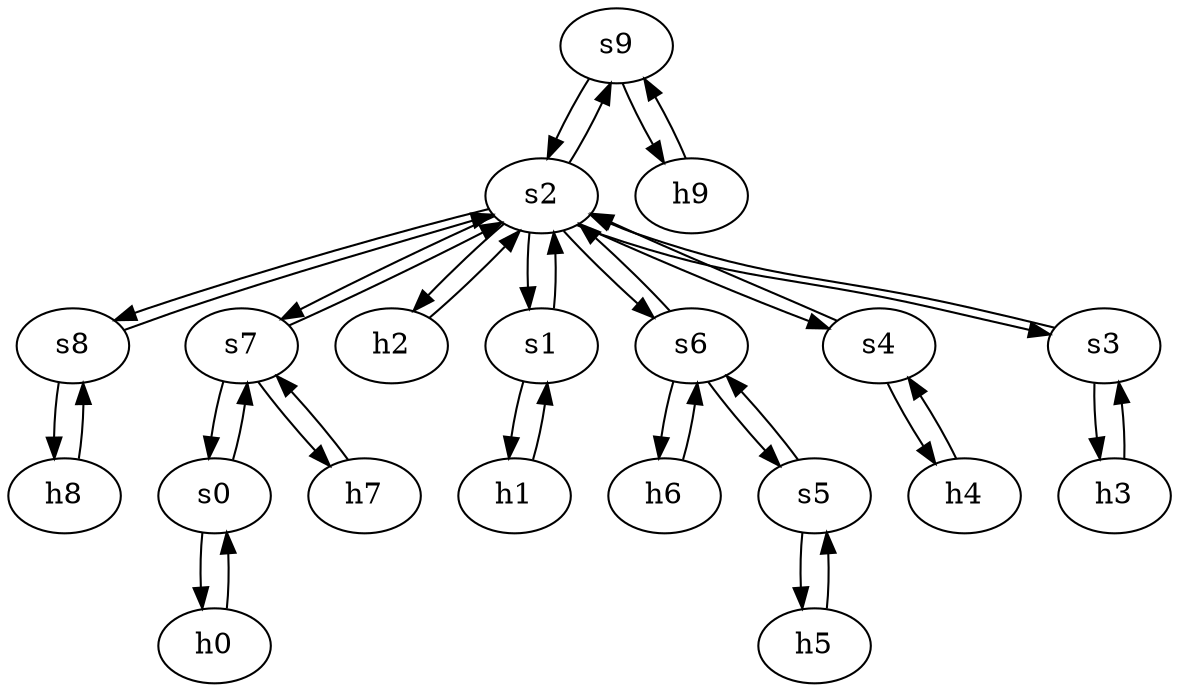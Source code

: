 strict digraph AI3 {
	s9	 [id=9,
		type=switch];
	s2	 [id=2,
		type=switch];
	s9 -> s2	 [capacity="1Gbps",
		cost=1,
		dst_port=8,
		src_port=2];
	h9	 [ip="111.0.9.9",
		mac="00:00:00:00:9:9",
		type=host];
	s9 -> h9	 [capacity="1Gbps",
		cost=1,
		dst_port=1,
		src_port=1];
	h8	 [ip="111.0.8.8",
		mac="00:00:00:00:8:8",
		type=host];
	s8	 [id=8,
		type=switch];
	h8 -> s8	 [capacity="1Gbps",
		cost=1,
		dst_port=1,
		src_port=1];
	s0	 [id=0,
		type=switch];
	s7	 [id=7,
		type=switch];
	s0 -> s7	 [capacity="1Gbps",
		cost=1,
		dst_port=2,
		src_port=2];
	h0	 [ip="111.0.0.0",
		mac="00:00:00:00:0:0",
		type=host];
	s0 -> h0	 [capacity="1Gbps",
		cost=1,
		dst_port=1,
		src_port=1];
	h7	 [ip="111.0.7.7",
		mac="00:00:00:00:7:7",
		type=host];
	h7 -> s7	 [capacity="1Gbps",
		cost=1,
		dst_port=1,
		src_port=1];
	s7 -> s0	 [capacity="1Gbps",
		cost=1,
		dst_port=2,
		src_port=2];
	s7 -> s2	 [capacity="1Gbps",
		cost=1,
		dst_port=6,
		src_port=3];
	s7 -> h7	 [capacity="1Gbps",
		cost=1,
		dst_port=1,
		src_port=1];
	h2	 [ip="111.0.2.2",
		mac="00:00:00:00:2:2",
		type=host];
	h2 -> s2	 [capacity="1Gbps",
		cost=1,
		dst_port=1,
		src_port=1];
	s1	 [id=1,
		type=switch];
	s2 -> s1	 [capacity="1Gbps",
		cost=1,
		dst_port=2,
		src_port=2];
	s6	 [id=6,
		type=switch];
	s2 -> s6	 [capacity="1Gbps",
		cost=1,
		dst_port=2,
		src_port=5];
	s2 -> s7	 [capacity="1Gbps",
		cost=1,
		dst_port=3,
		src_port=6];
	s4	 [id=4,
		type=switch];
	s2 -> s4	 [capacity="1Gbps",
		cost=1,
		dst_port=2,
		src_port=4];
	s2 -> h2	 [capacity="1Gbps",
		cost=1,
		dst_port=1,
		src_port=1];
	s3	 [id=3,
		type=switch];
	s2 -> s3	 [capacity="1Gbps",
		cost=1,
		dst_port=2,
		src_port=3];
	s2 -> s8	 [capacity="1Gbps",
		cost=1,
		dst_port=2,
		src_port=7];
	s2 -> s9	 [capacity="1Gbps",
		cost=1,
		dst_port=2,
		src_port=8];
	h0 -> s0	 [capacity="1Gbps",
		cost=1,
		dst_port=1,
		src_port=1];
	h1	 [ip="111.0.1.1",
		mac="00:00:00:00:1:1",
		type=host];
	h1 -> s1	 [capacity="1Gbps",
		cost=1,
		dst_port=1,
		src_port=1];
	h6	 [ip="111.0.6.6",
		mac="00:00:00:00:6:6",
		type=host];
	h6 -> s6	 [capacity="1Gbps",
		cost=1,
		dst_port=1,
		src_port=1];
	s5	 [id=5,
		type=switch];
	s6 -> s5	 [capacity="1Gbps",
		cost=1,
		dst_port=2,
		src_port=3];
	s6 -> h6	 [capacity="1Gbps",
		cost=1,
		dst_port=1,
		src_port=1];
	s6 -> s2	 [capacity="1Gbps",
		cost=1,
		dst_port=5,
		src_port=2];
	h4	 [ip="111.0.4.4",
		mac="00:00:00:00:4:4",
		type=host];
	h4 -> s4	 [capacity="1Gbps",
		cost=1,
		dst_port=1,
		src_port=1];
	s4 -> h4	 [capacity="1Gbps",
		cost=1,
		dst_port=1,
		src_port=1];
	s4 -> s2	 [capacity="1Gbps",
		cost=1,
		dst_port=4,
		src_port=2];
	s3 -> s2	 [capacity="1Gbps",
		cost=1,
		dst_port=3,
		src_port=2];
	h3	 [ip="111.0.3.3",
		mac="00:00:00:00:3:3",
		type=host];
	s3 -> h3	 [capacity="1Gbps",
		cost=1,
		dst_port=1,
		src_port=1];
	s8 -> s2	 [capacity="1Gbps",
		cost=1,
		dst_port=7,
		src_port=2];
	s8 -> h8	 [capacity="1Gbps",
		cost=1,
		dst_port=1,
		src_port=1];
	s5 -> s6	 [capacity="1Gbps",
		cost=1,
		dst_port=3,
		src_port=2];
	h5	 [ip="111.0.5.5",
		mac="00:00:00:00:5:5",
		type=host];
	s5 -> h5	 [capacity="1Gbps",
		cost=1,
		dst_port=1,
		src_port=1];
	h3 -> s3	 [capacity="1Gbps",
		cost=1,
		dst_port=1,
		src_port=1];
	h9 -> s9	 [capacity="1Gbps",
		cost=1,
		dst_port=1,
		src_port=1];
	h5 -> s5	 [capacity="1Gbps",
		cost=1,
		dst_port=1,
		src_port=1];
	s1 -> s2	 [capacity="1Gbps",
		cost=1,
		dst_port=2,
		src_port=2];
	s1 -> h1	 [capacity="1Gbps",
		cost=1,
		dst_port=1,
		src_port=1];
}
